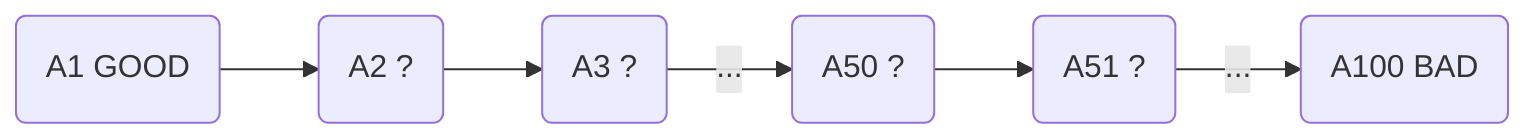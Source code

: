 graph LR
	A1(A1 GOOD)-->A2(A2 ?)
	A2-->A3(A3 ?)
	A3-- ... -->A50(A50 ?)
	A50-->A51(A51 ?)
	A51-- ... -->A100(A100 BAD)